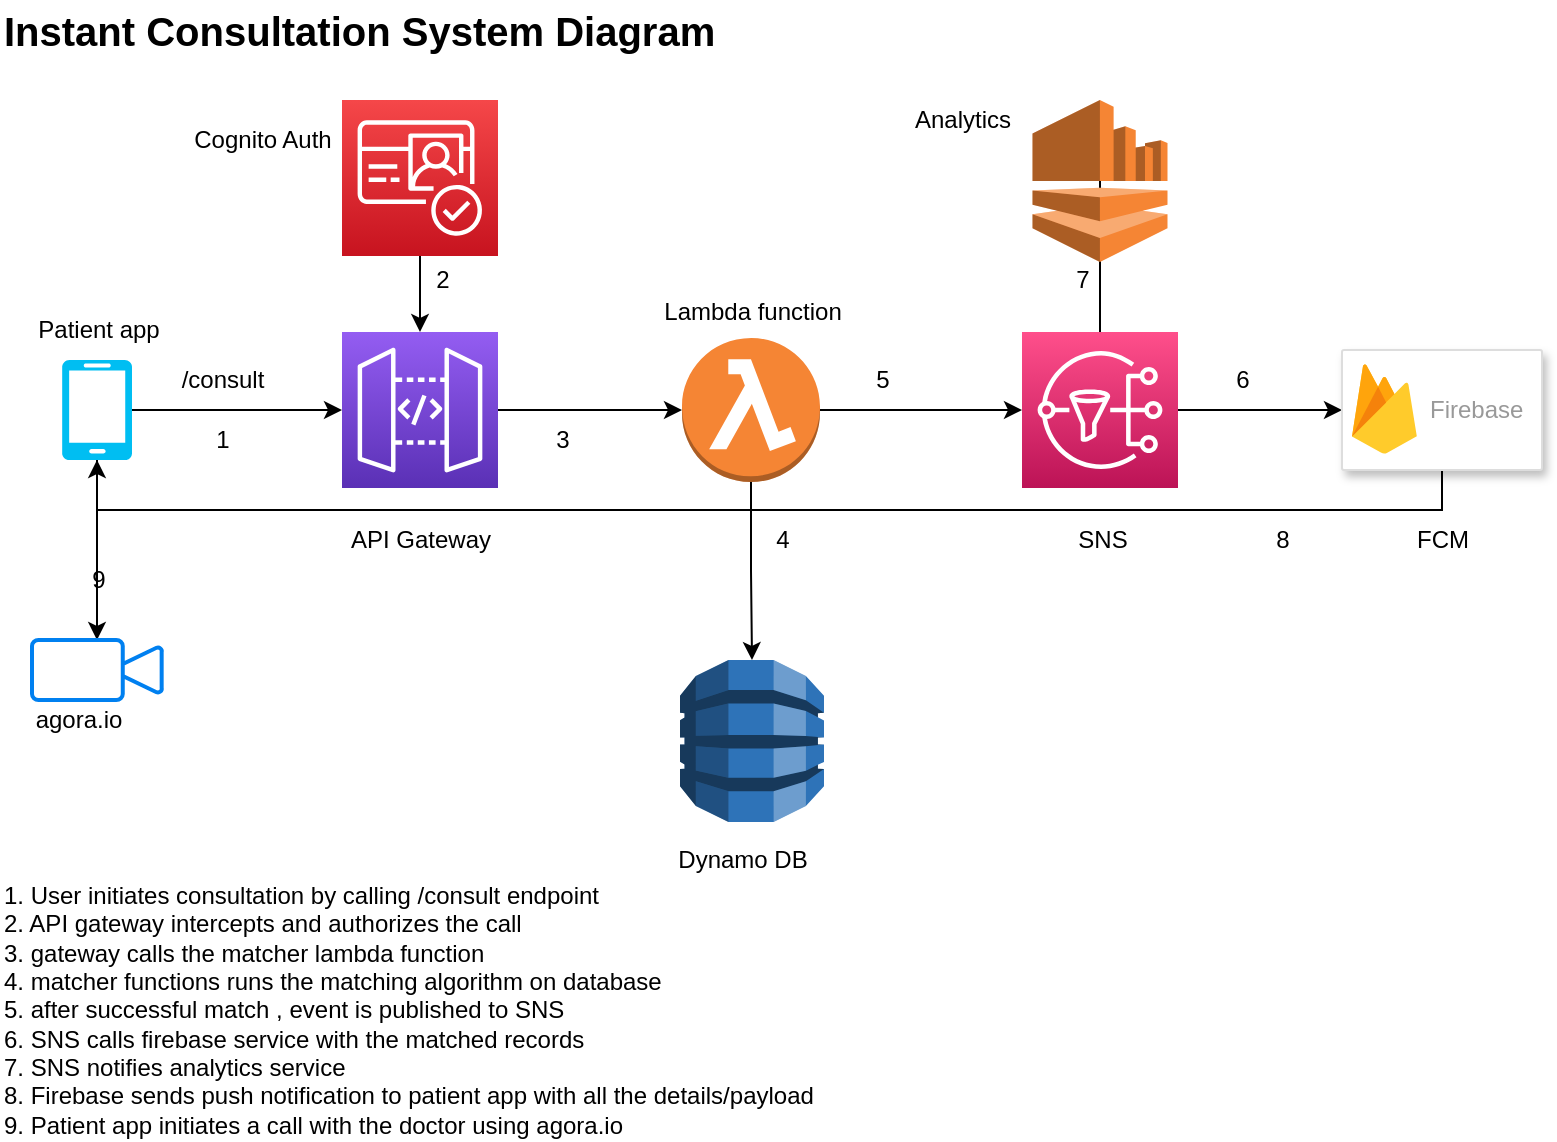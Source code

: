 <mxfile version="20.2.2" type="github"><diagram id="8dOqQhNxFz7nHlCJ9IUA" name="Page-1"><mxGraphModel dx="868" dy="482" grid="1" gridSize="10" guides="1" tooltips="1" connect="1" arrows="1" fold="1" page="1" pageScale="1" pageWidth="850" pageHeight="1100" math="0" shadow="0"><root><mxCell id="0"/><mxCell id="1" parent="0"/><mxCell id="uQbY0OOqVsN9o2MsZS_4-6" value="" style="edgeStyle=orthogonalEdgeStyle;rounded=0;orthogonalLoop=1;jettySize=auto;html=1;" parent="1" source="uQbY0OOqVsN9o2MsZS_4-2" target="uQbY0OOqVsN9o2MsZS_4-3" edge="1"><mxGeometry relative="1" as="geometry"/></mxCell><mxCell id="uQbY0OOqVsN9o2MsZS_4-54" style="edgeStyle=orthogonalEdgeStyle;rounded=0;orthogonalLoop=1;jettySize=auto;html=1;" parent="1" source="uQbY0OOqVsN9o2MsZS_4-2" target="uQbY0OOqVsN9o2MsZS_4-45" edge="1"><mxGeometry relative="1" as="geometry"/></mxCell><mxCell id="uQbY0OOqVsN9o2MsZS_4-2" value="" style="verticalLabelPosition=bottom;html=1;verticalAlign=top;align=center;strokeColor=none;fillColor=#00BEF2;shape=mxgraph.azure.mobile;pointerEvents=1;" parent="1" vertex="1"><mxGeometry x="40" y="180" width="35" height="50" as="geometry"/></mxCell><mxCell id="uQbY0OOqVsN9o2MsZS_4-12" value="" style="edgeStyle=orthogonalEdgeStyle;rounded=0;orthogonalLoop=1;jettySize=auto;html=1;" parent="1" source="uQbY0OOqVsN9o2MsZS_4-3" target="uQbY0OOqVsN9o2MsZS_4-7" edge="1"><mxGeometry relative="1" as="geometry"/></mxCell><mxCell id="uQbY0OOqVsN9o2MsZS_4-3" value="" style="sketch=0;points=[[0,0,0],[0.25,0,0],[0.5,0,0],[0.75,0,0],[1,0,0],[0,1,0],[0.25,1,0],[0.5,1,0],[0.75,1,0],[1,1,0],[0,0.25,0],[0,0.5,0],[0,0.75,0],[1,0.25,0],[1,0.5,0],[1,0.75,0]];outlineConnect=0;fontColor=#232F3E;gradientColor=#945DF2;gradientDirection=north;fillColor=#5A30B5;strokeColor=#ffffff;dashed=0;verticalLabelPosition=bottom;verticalAlign=top;align=center;html=1;fontSize=12;fontStyle=0;aspect=fixed;shape=mxgraph.aws4.resourceIcon;resIcon=mxgraph.aws4.api_gateway;" parent="1" vertex="1"><mxGeometry x="180" y="166" width="78" height="78" as="geometry"/></mxCell><mxCell id="uQbY0OOqVsN9o2MsZS_4-5" value="" style="edgeStyle=orthogonalEdgeStyle;rounded=0;orthogonalLoop=1;jettySize=auto;html=1;" parent="1" source="uQbY0OOqVsN9o2MsZS_4-4" target="uQbY0OOqVsN9o2MsZS_4-3" edge="1"><mxGeometry relative="1" as="geometry"/></mxCell><mxCell id="uQbY0OOqVsN9o2MsZS_4-4" value="" style="sketch=0;points=[[0,0,0],[0.25,0,0],[0.5,0,0],[0.75,0,0],[1,0,0],[0,1,0],[0.25,1,0],[0.5,1,0],[0.75,1,0],[1,1,0],[0,0.25,0],[0,0.5,0],[0,0.75,0],[1,0.25,0],[1,0.5,0],[1,0.75,0]];outlineConnect=0;fontColor=#232F3E;gradientColor=#F54749;gradientDirection=north;fillColor=#C7131F;strokeColor=#ffffff;dashed=0;verticalLabelPosition=bottom;verticalAlign=top;align=center;html=1;fontSize=12;fontStyle=0;aspect=fixed;shape=mxgraph.aws4.resourceIcon;resIcon=mxgraph.aws4.cognito;" parent="1" vertex="1"><mxGeometry x="180" y="50" width="78" height="78" as="geometry"/></mxCell><mxCell id="uQbY0OOqVsN9o2MsZS_4-14" value="" style="edgeStyle=orthogonalEdgeStyle;rounded=0;orthogonalLoop=1;jettySize=auto;html=1;" parent="1" source="uQbY0OOqVsN9o2MsZS_4-7" target="uQbY0OOqVsN9o2MsZS_4-13" edge="1"><mxGeometry relative="1" as="geometry"/></mxCell><mxCell id="uQbY0OOqVsN9o2MsZS_4-16" value="" style="edgeStyle=orthogonalEdgeStyle;rounded=0;orthogonalLoop=1;jettySize=auto;html=1;" parent="1" source="uQbY0OOqVsN9o2MsZS_4-7" target="uQbY0OOqVsN9o2MsZS_4-15" edge="1"><mxGeometry relative="1" as="geometry"/></mxCell><mxCell id="uQbY0OOqVsN9o2MsZS_4-7" value="" style="outlineConnect=0;dashed=0;verticalLabelPosition=bottom;verticalAlign=top;align=center;html=1;shape=mxgraph.aws3.lambda_function;fillColor=#F58534;gradientColor=none;" parent="1" vertex="1"><mxGeometry x="350" y="169" width="69" height="72" as="geometry"/></mxCell><mxCell id="uQbY0OOqVsN9o2MsZS_4-13" value="" style="outlineConnect=0;dashed=0;verticalLabelPosition=bottom;verticalAlign=top;align=center;html=1;shape=mxgraph.aws3.dynamo_db;fillColor=#2E73B8;gradientColor=none;" parent="1" vertex="1"><mxGeometry x="349" y="330" width="72" height="81" as="geometry"/></mxCell><mxCell id="uQbY0OOqVsN9o2MsZS_4-22" value="" style="edgeStyle=orthogonalEdgeStyle;rounded=0;orthogonalLoop=1;jettySize=auto;html=1;" parent="1" source="uQbY0OOqVsN9o2MsZS_4-15" target="uQbY0OOqVsN9o2MsZS_4-17" edge="1"><mxGeometry relative="1" as="geometry"/></mxCell><mxCell id="uQbY0OOqVsN9o2MsZS_4-24" value="" style="edgeStyle=orthogonalEdgeStyle;rounded=0;orthogonalLoop=1;jettySize=auto;html=1;" parent="1" source="uQbY0OOqVsN9o2MsZS_4-15" edge="1"><mxGeometry relative="1" as="geometry"><mxPoint x="559" y="77" as="targetPoint"/></mxGeometry></mxCell><mxCell id="uQbY0OOqVsN9o2MsZS_4-15" value="" style="sketch=0;points=[[0,0,0],[0.25,0,0],[0.5,0,0],[0.75,0,0],[1,0,0],[0,1,0],[0.25,1,0],[0.5,1,0],[0.75,1,0],[1,1,0],[0,0.25,0],[0,0.5,0],[0,0.75,0],[1,0.25,0],[1,0.5,0],[1,0.75,0]];outlineConnect=0;fontColor=#232F3E;gradientColor=#FF4F8B;gradientDirection=north;fillColor=#BC1356;strokeColor=#ffffff;dashed=0;verticalLabelPosition=bottom;verticalAlign=top;align=center;html=1;fontSize=12;fontStyle=0;aspect=fixed;shape=mxgraph.aws4.resourceIcon;resIcon=mxgraph.aws4.sns;" parent="1" vertex="1"><mxGeometry x="520" y="166" width="78" height="78" as="geometry"/></mxCell><mxCell id="uQbY0OOqVsN9o2MsZS_4-25" style="edgeStyle=orthogonalEdgeStyle;rounded=0;orthogonalLoop=1;jettySize=auto;html=1;exitX=0.5;exitY=1;exitDx=0;exitDy=0;entryX=0.5;entryY=1;entryDx=0;entryDy=0;entryPerimeter=0;" parent="1" source="uQbY0OOqVsN9o2MsZS_4-17" target="uQbY0OOqVsN9o2MsZS_4-2" edge="1"><mxGeometry relative="1" as="geometry"/></mxCell><mxCell id="uQbY0OOqVsN9o2MsZS_4-17" value="" style="strokeColor=#dddddd;shadow=1;strokeWidth=1;rounded=1;absoluteArcSize=1;arcSize=2;" parent="1" vertex="1"><mxGeometry x="680" y="175" width="100" height="60" as="geometry"/></mxCell><mxCell id="uQbY0OOqVsN9o2MsZS_4-18" value="Firebase" style="sketch=0;dashed=0;connectable=0;html=1;fillColor=#5184F3;strokeColor=none;shape=mxgraph.gcp2.firebase;part=1;labelPosition=right;verticalLabelPosition=middle;align=left;verticalAlign=middle;spacingLeft=5;fontColor=#999999;fontSize=12;" parent="uQbY0OOqVsN9o2MsZS_4-17" vertex="1"><mxGeometry width="32.4" height="45" relative="1" as="geometry"><mxPoint x="5" y="7" as="offset"/></mxGeometry></mxCell><mxCell id="uQbY0OOqVsN9o2MsZS_4-21" value="" style="outlineConnect=0;dashed=0;verticalLabelPosition=bottom;verticalAlign=top;align=center;html=1;shape=mxgraph.aws3.kinesis;fillColor=#F58534;gradientColor=none;" parent="1" vertex="1"><mxGeometry x="525.25" y="50" width="67.5" height="81" as="geometry"/></mxCell><mxCell id="uQbY0OOqVsN9o2MsZS_4-26" value="Cognito Auth&lt;br&gt;" style="text;html=1;align=center;verticalAlign=middle;resizable=0;points=[];autosize=1;strokeColor=none;fillColor=none;" parent="1" vertex="1"><mxGeometry x="100" y="60" width="80" height="20" as="geometry"/></mxCell><mxCell id="uQbY0OOqVsN9o2MsZS_4-27" value="Patient app&lt;br&gt;" style="text;html=1;align=center;verticalAlign=middle;resizable=0;points=[];autosize=1;strokeColor=none;fillColor=none;" parent="1" vertex="1"><mxGeometry x="17.5" y="155" width="80" height="20" as="geometry"/></mxCell><mxCell id="uQbY0OOqVsN9o2MsZS_4-28" value="API Gateway" style="text;html=1;align=center;verticalAlign=middle;resizable=0;points=[];autosize=1;strokeColor=none;fillColor=none;" parent="1" vertex="1"><mxGeometry x="174" y="260" width="90" height="20" as="geometry"/></mxCell><mxCell id="uQbY0OOqVsN9o2MsZS_4-29" value="Lambda function" style="text;html=1;align=center;verticalAlign=middle;resizable=0;points=[];autosize=1;strokeColor=none;fillColor=none;" parent="1" vertex="1"><mxGeometry x="335" y="146" width="100" height="20" as="geometry"/></mxCell><mxCell id="uQbY0OOqVsN9o2MsZS_4-30" value="Dynamo DB" style="text;html=1;align=center;verticalAlign=middle;resizable=0;points=[];autosize=1;strokeColor=none;fillColor=none;" parent="1" vertex="1"><mxGeometry x="340" y="420" width="80" height="20" as="geometry"/></mxCell><mxCell id="uQbY0OOqVsN9o2MsZS_4-31" value="SNS" style="text;html=1;align=center;verticalAlign=middle;resizable=0;points=[];autosize=1;strokeColor=none;fillColor=none;" parent="1" vertex="1"><mxGeometry x="540" y="260" width="40" height="20" as="geometry"/></mxCell><mxCell id="uQbY0OOqVsN9o2MsZS_4-32" value="FCM" style="text;html=1;align=center;verticalAlign=middle;resizable=0;points=[];autosize=1;strokeColor=none;fillColor=none;" parent="1" vertex="1"><mxGeometry x="710" y="260" width="40" height="20" as="geometry"/></mxCell><mxCell id="uQbY0OOqVsN9o2MsZS_4-33" value="Analytics" style="text;html=1;align=center;verticalAlign=middle;resizable=0;points=[];autosize=1;strokeColor=none;fillColor=none;" parent="1" vertex="1"><mxGeometry x="460" y="50" width="60" height="20" as="geometry"/></mxCell><mxCell id="uQbY0OOqVsN9o2MsZS_4-34" value="/consult" style="text;html=1;align=center;verticalAlign=middle;resizable=0;points=[];autosize=1;strokeColor=none;fillColor=none;" parent="1" vertex="1"><mxGeometry x="90" y="180" width="60" height="20" as="geometry"/></mxCell><mxCell id="uQbY0OOqVsN9o2MsZS_4-36" value="1" style="text;html=1;align=center;verticalAlign=middle;resizable=0;points=[];autosize=1;strokeColor=none;fillColor=none;" parent="1" vertex="1"><mxGeometry x="110" y="210" width="20" height="20" as="geometry"/></mxCell><mxCell id="uQbY0OOqVsN9o2MsZS_4-37" value="2" style="text;html=1;align=center;verticalAlign=middle;resizable=0;points=[];autosize=1;strokeColor=none;fillColor=none;" parent="1" vertex="1"><mxGeometry x="220" y="130" width="20" height="20" as="geometry"/></mxCell><mxCell id="uQbY0OOqVsN9o2MsZS_4-38" value="3" style="text;html=1;align=center;verticalAlign=middle;resizable=0;points=[];autosize=1;strokeColor=none;fillColor=none;" parent="1" vertex="1"><mxGeometry x="280" y="210" width="20" height="20" as="geometry"/></mxCell><mxCell id="uQbY0OOqVsN9o2MsZS_4-39" value="5" style="text;html=1;align=center;verticalAlign=middle;resizable=0;points=[];autosize=1;strokeColor=none;fillColor=none;" parent="1" vertex="1"><mxGeometry x="440" y="180" width="20" height="20" as="geometry"/></mxCell><mxCell id="uQbY0OOqVsN9o2MsZS_4-40" value="4" style="text;html=1;align=center;verticalAlign=middle;resizable=0;points=[];autosize=1;strokeColor=none;fillColor=none;" parent="1" vertex="1"><mxGeometry x="390" y="260" width="20" height="20" as="geometry"/></mxCell><mxCell id="uQbY0OOqVsN9o2MsZS_4-41" value="6" style="text;html=1;align=center;verticalAlign=middle;resizable=0;points=[];autosize=1;strokeColor=none;fillColor=none;" parent="1" vertex="1"><mxGeometry x="620" y="180" width="20" height="20" as="geometry"/></mxCell><mxCell id="uQbY0OOqVsN9o2MsZS_4-42" value="7" style="text;html=1;align=center;verticalAlign=middle;resizable=0;points=[];autosize=1;strokeColor=none;fillColor=none;" parent="1" vertex="1"><mxGeometry x="540" y="130" width="20" height="20" as="geometry"/></mxCell><mxCell id="uQbY0OOqVsN9o2MsZS_4-43" value="8" style="text;html=1;align=center;verticalAlign=middle;resizable=0;points=[];autosize=1;strokeColor=none;fillColor=none;" parent="1" vertex="1"><mxGeometry x="640" y="260" width="20" height="20" as="geometry"/></mxCell><mxCell id="uQbY0OOqVsN9o2MsZS_4-45" value="" style="html=1;verticalLabelPosition=bottom;align=center;labelBackgroundColor=#ffffff;verticalAlign=top;strokeWidth=2;strokeColor=#0080F0;shadow=0;dashed=0;shape=mxgraph.ios7.icons.video_conversation;" parent="1" vertex="1"><mxGeometry x="25" y="320" width="65" height="30" as="geometry"/></mxCell><mxCell id="uQbY0OOqVsN9o2MsZS_4-49" value="9" style="text;html=1;align=center;verticalAlign=middle;resizable=0;points=[];autosize=1;strokeColor=none;fillColor=none;" parent="1" vertex="1"><mxGeometry x="47.5" y="280" width="20" height="20" as="geometry"/></mxCell><mxCell id="uQbY0OOqVsN9o2MsZS_4-52" value="1. User initiates consultation by calling /consult endpoint&lt;br&gt;2. API gateway intercepts and authorizes the call&lt;br&gt;3. gateway calls the matcher lambda function&lt;br&gt;4. matcher functions runs the matching algorithm on database&lt;br&gt;5. after successful match , event is published to SNS&amp;nbsp;&lt;br&gt;6. SNS calls firebase service with the matched records&lt;br&gt;7. SNS notifies analytics service&lt;br&gt;8. Firebase sends push notification to patient app with all the details/payload&lt;br&gt;9. Patient app initiates a call with the doctor using agora.io&amp;nbsp;" style="text;html=1;align=left;verticalAlign=middle;resizable=0;points=[];autosize=1;strokeColor=none;fillColor=none;" parent="1" vertex="1"><mxGeometry x="9" y="440" width="420" height="130" as="geometry"/></mxCell><mxCell id="uQbY0OOqVsN9o2MsZS_4-53" value="agora.io" style="text;html=1;align=center;verticalAlign=middle;resizable=0;points=[];autosize=1;strokeColor=none;fillColor=none;" parent="1" vertex="1"><mxGeometry x="17.5" y="350" width="60" height="20" as="geometry"/></mxCell><mxCell id="9TPnchIGxfR3YSEjxNPW-2" value="Instant Consultation System Diagram" style="text;html=1;align=left;verticalAlign=middle;resizable=0;points=[];autosize=1;strokeColor=none;fillColor=none;fontStyle=1;fontSize=20;" parent="1" vertex="1"><mxGeometry x="9" width="370" height="30" as="geometry"/></mxCell></root></mxGraphModel></diagram></mxfile>